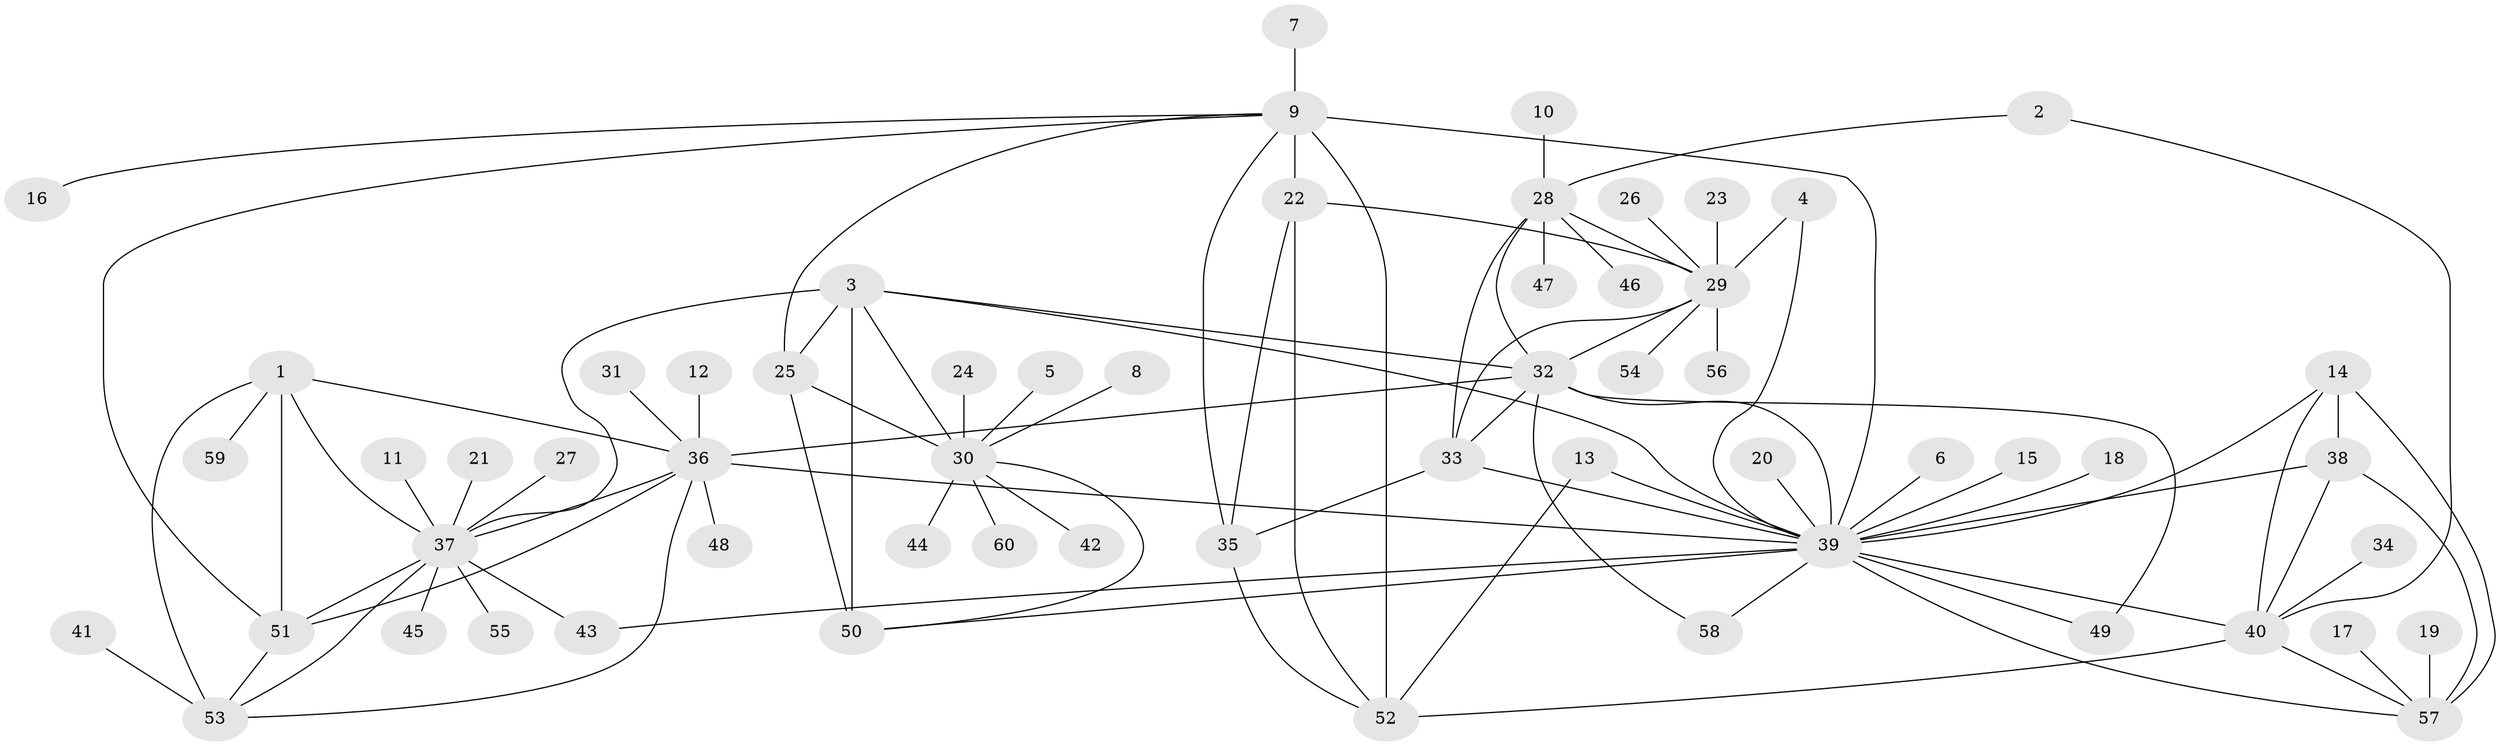 // original degree distribution, {7: 0.06666666666666667, 10: 0.016666666666666666, 11: 0.008333333333333333, 8: 0.05, 9: 0.016666666666666666, 6: 0.05, 22: 0.008333333333333333, 5: 0.008333333333333333, 13: 0.016666666666666666, 12: 0.008333333333333333, 2: 0.15833333333333333, 1: 0.5583333333333333, 3: 0.025, 4: 0.008333333333333333}
// Generated by graph-tools (version 1.1) at 2025/26/03/09/25 03:26:42]
// undirected, 60 vertices, 96 edges
graph export_dot {
graph [start="1"]
  node [color=gray90,style=filled];
  1;
  2;
  3;
  4;
  5;
  6;
  7;
  8;
  9;
  10;
  11;
  12;
  13;
  14;
  15;
  16;
  17;
  18;
  19;
  20;
  21;
  22;
  23;
  24;
  25;
  26;
  27;
  28;
  29;
  30;
  31;
  32;
  33;
  34;
  35;
  36;
  37;
  38;
  39;
  40;
  41;
  42;
  43;
  44;
  45;
  46;
  47;
  48;
  49;
  50;
  51;
  52;
  53;
  54;
  55;
  56;
  57;
  58;
  59;
  60;
  1 -- 36 [weight=2.0];
  1 -- 37 [weight=2.0];
  1 -- 51 [weight=2.0];
  1 -- 53 [weight=2.0];
  1 -- 59 [weight=1.0];
  2 -- 28 [weight=1.0];
  2 -- 40 [weight=1.0];
  3 -- 25 [weight=4.0];
  3 -- 30 [weight=2.0];
  3 -- 32 [weight=1.0];
  3 -- 37 [weight=1.0];
  3 -- 39 [weight=1.0];
  3 -- 50 [weight=2.0];
  4 -- 29 [weight=1.0];
  4 -- 39 [weight=1.0];
  5 -- 30 [weight=1.0];
  6 -- 39 [weight=1.0];
  7 -- 9 [weight=1.0];
  8 -- 30 [weight=1.0];
  9 -- 16 [weight=1.0];
  9 -- 22 [weight=2.0];
  9 -- 25 [weight=1.0];
  9 -- 35 [weight=2.0];
  9 -- 39 [weight=1.0];
  9 -- 51 [weight=1.0];
  9 -- 52 [weight=4.0];
  10 -- 28 [weight=1.0];
  11 -- 37 [weight=1.0];
  12 -- 36 [weight=1.0];
  13 -- 39 [weight=1.0];
  13 -- 52 [weight=1.0];
  14 -- 38 [weight=2.0];
  14 -- 39 [weight=1.0];
  14 -- 40 [weight=1.0];
  14 -- 57 [weight=1.0];
  15 -- 39 [weight=1.0];
  17 -- 57 [weight=1.0];
  18 -- 39 [weight=1.0];
  19 -- 57 [weight=1.0];
  20 -- 39 [weight=1.0];
  21 -- 37 [weight=1.0];
  22 -- 29 [weight=1.0];
  22 -- 35 [weight=1.0];
  22 -- 52 [weight=2.0];
  23 -- 29 [weight=1.0];
  24 -- 30 [weight=1.0];
  25 -- 30 [weight=2.0];
  25 -- 50 [weight=2.0];
  26 -- 29 [weight=1.0];
  27 -- 37 [weight=1.0];
  28 -- 29 [weight=2.0];
  28 -- 32 [weight=2.0];
  28 -- 33 [weight=1.0];
  28 -- 46 [weight=1.0];
  28 -- 47 [weight=1.0];
  29 -- 32 [weight=4.0];
  29 -- 33 [weight=2.0];
  29 -- 54 [weight=1.0];
  29 -- 56 [weight=1.0];
  30 -- 42 [weight=1.0];
  30 -- 44 [weight=1.0];
  30 -- 50 [weight=1.0];
  30 -- 60 [weight=1.0];
  31 -- 36 [weight=1.0];
  32 -- 33 [weight=2.0];
  32 -- 36 [weight=1.0];
  32 -- 39 [weight=1.0];
  32 -- 49 [weight=1.0];
  32 -- 58 [weight=1.0];
  33 -- 35 [weight=1.0];
  33 -- 39 [weight=1.0];
  34 -- 40 [weight=1.0];
  35 -- 52 [weight=2.0];
  36 -- 37 [weight=1.0];
  36 -- 39 [weight=1.0];
  36 -- 48 [weight=1.0];
  36 -- 51 [weight=1.0];
  36 -- 53 [weight=1.0];
  37 -- 43 [weight=1.0];
  37 -- 45 [weight=1.0];
  37 -- 51 [weight=1.0];
  37 -- 53 [weight=1.0];
  37 -- 55 [weight=1.0];
  38 -- 39 [weight=2.0];
  38 -- 40 [weight=2.0];
  38 -- 57 [weight=2.0];
  39 -- 40 [weight=1.0];
  39 -- 43 [weight=1.0];
  39 -- 49 [weight=1.0];
  39 -- 50 [weight=2.0];
  39 -- 57 [weight=1.0];
  39 -- 58 [weight=1.0];
  40 -- 52 [weight=1.0];
  40 -- 57 [weight=1.0];
  41 -- 53 [weight=1.0];
  51 -- 53 [weight=1.0];
}
